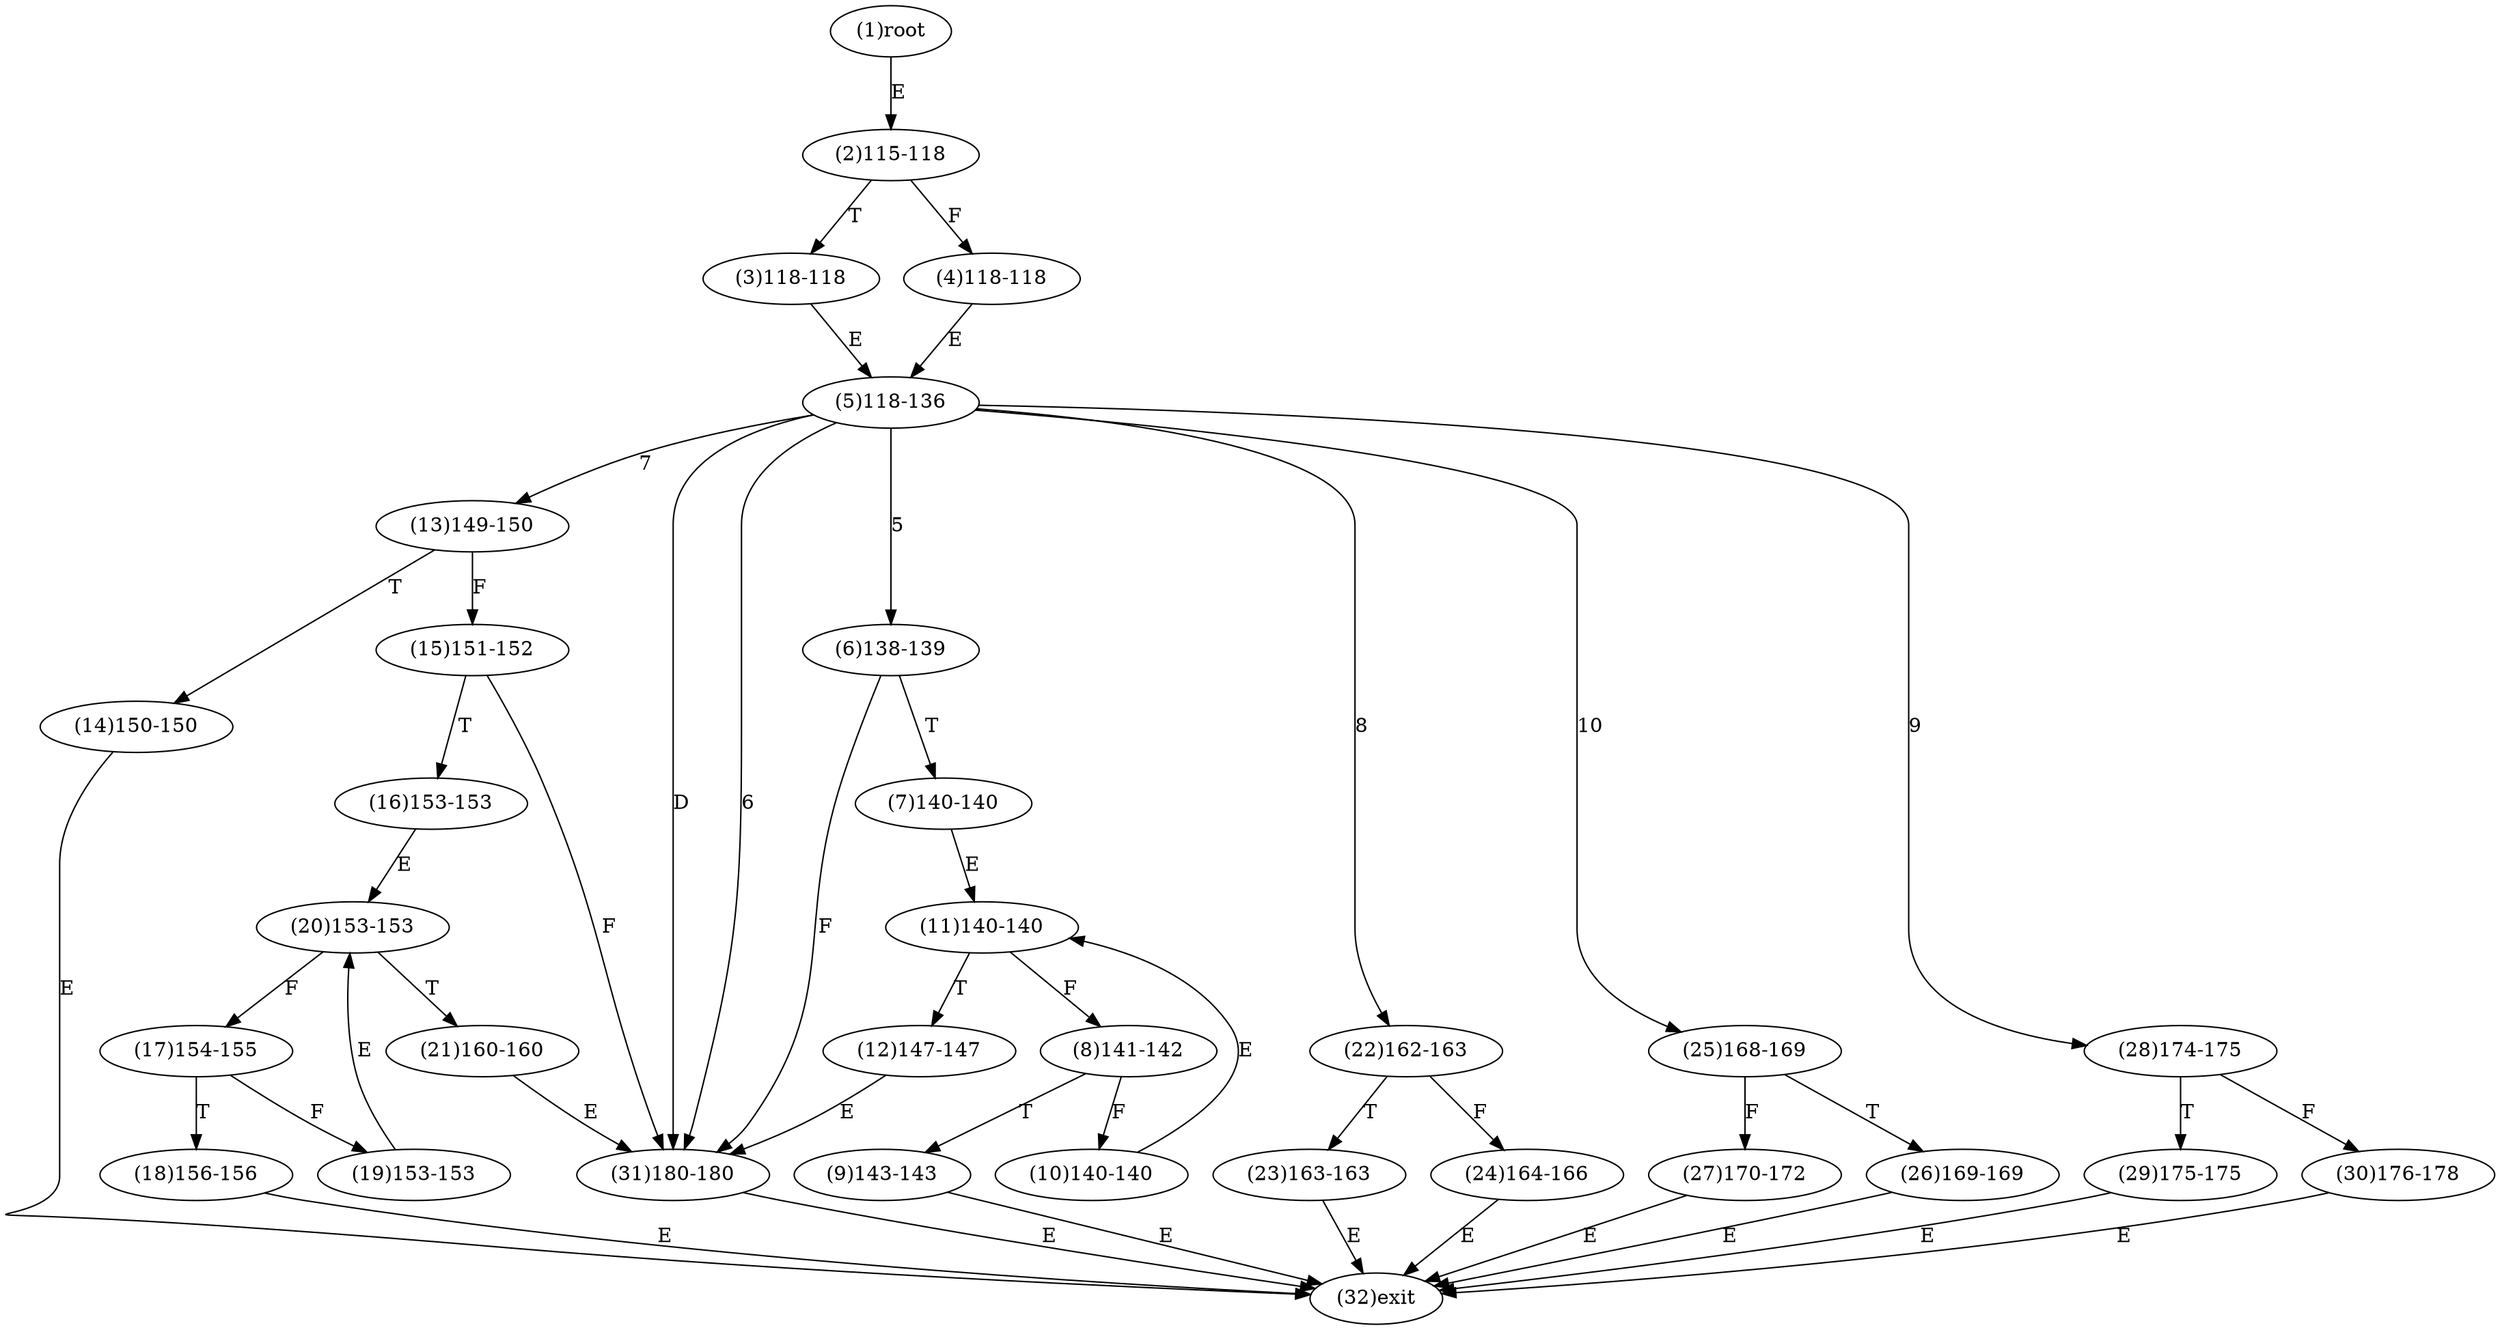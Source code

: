 digraph "" { 
1[ label="(1)root"];
2[ label="(2)115-118"];
3[ label="(3)118-118"];
4[ label="(4)118-118"];
5[ label="(5)118-136"];
6[ label="(6)138-139"];
7[ label="(7)140-140"];
8[ label="(8)141-142"];
9[ label="(9)143-143"];
10[ label="(10)140-140"];
11[ label="(11)140-140"];
12[ label="(12)147-147"];
13[ label="(13)149-150"];
14[ label="(14)150-150"];
15[ label="(15)151-152"];
17[ label="(17)154-155"];
16[ label="(16)153-153"];
19[ label="(19)153-153"];
18[ label="(18)156-156"];
21[ label="(21)160-160"];
20[ label="(20)153-153"];
23[ label="(23)163-163"];
22[ label="(22)162-163"];
25[ label="(25)168-169"];
24[ label="(24)164-166"];
27[ label="(27)170-172"];
26[ label="(26)169-169"];
29[ label="(29)175-175"];
28[ label="(28)174-175"];
31[ label="(31)180-180"];
30[ label="(30)176-178"];
32[ label="(32)exit"];
1->2[ label="E"];
2->4[ label="F"];
2->3[ label="T"];
3->5[ label="E"];
4->5[ label="E"];
5->6[ label="5"];
5->31[ label="6"];
5->13[ label="7"];
5->22[ label="8"];
5->28[ label="9"];
5->25[ label="10"];
5->31[ label="D"];
6->31[ label="F"];
6->7[ label="T"];
7->11[ label="E"];
8->10[ label="F"];
8->9[ label="T"];
9->32[ label="E"];
10->11[ label="E"];
11->8[ label="F"];
11->12[ label="T"];
12->31[ label="E"];
13->15[ label="F"];
13->14[ label="T"];
14->32[ label="E"];
15->31[ label="F"];
15->16[ label="T"];
16->20[ label="E"];
17->19[ label="F"];
17->18[ label="T"];
18->32[ label="E"];
19->20[ label="E"];
20->17[ label="F"];
20->21[ label="T"];
21->31[ label="E"];
22->24[ label="F"];
22->23[ label="T"];
23->32[ label="E"];
24->32[ label="E"];
25->27[ label="F"];
25->26[ label="T"];
26->32[ label="E"];
27->32[ label="E"];
28->30[ label="F"];
28->29[ label="T"];
29->32[ label="E"];
30->32[ label="E"];
31->32[ label="E"];
}